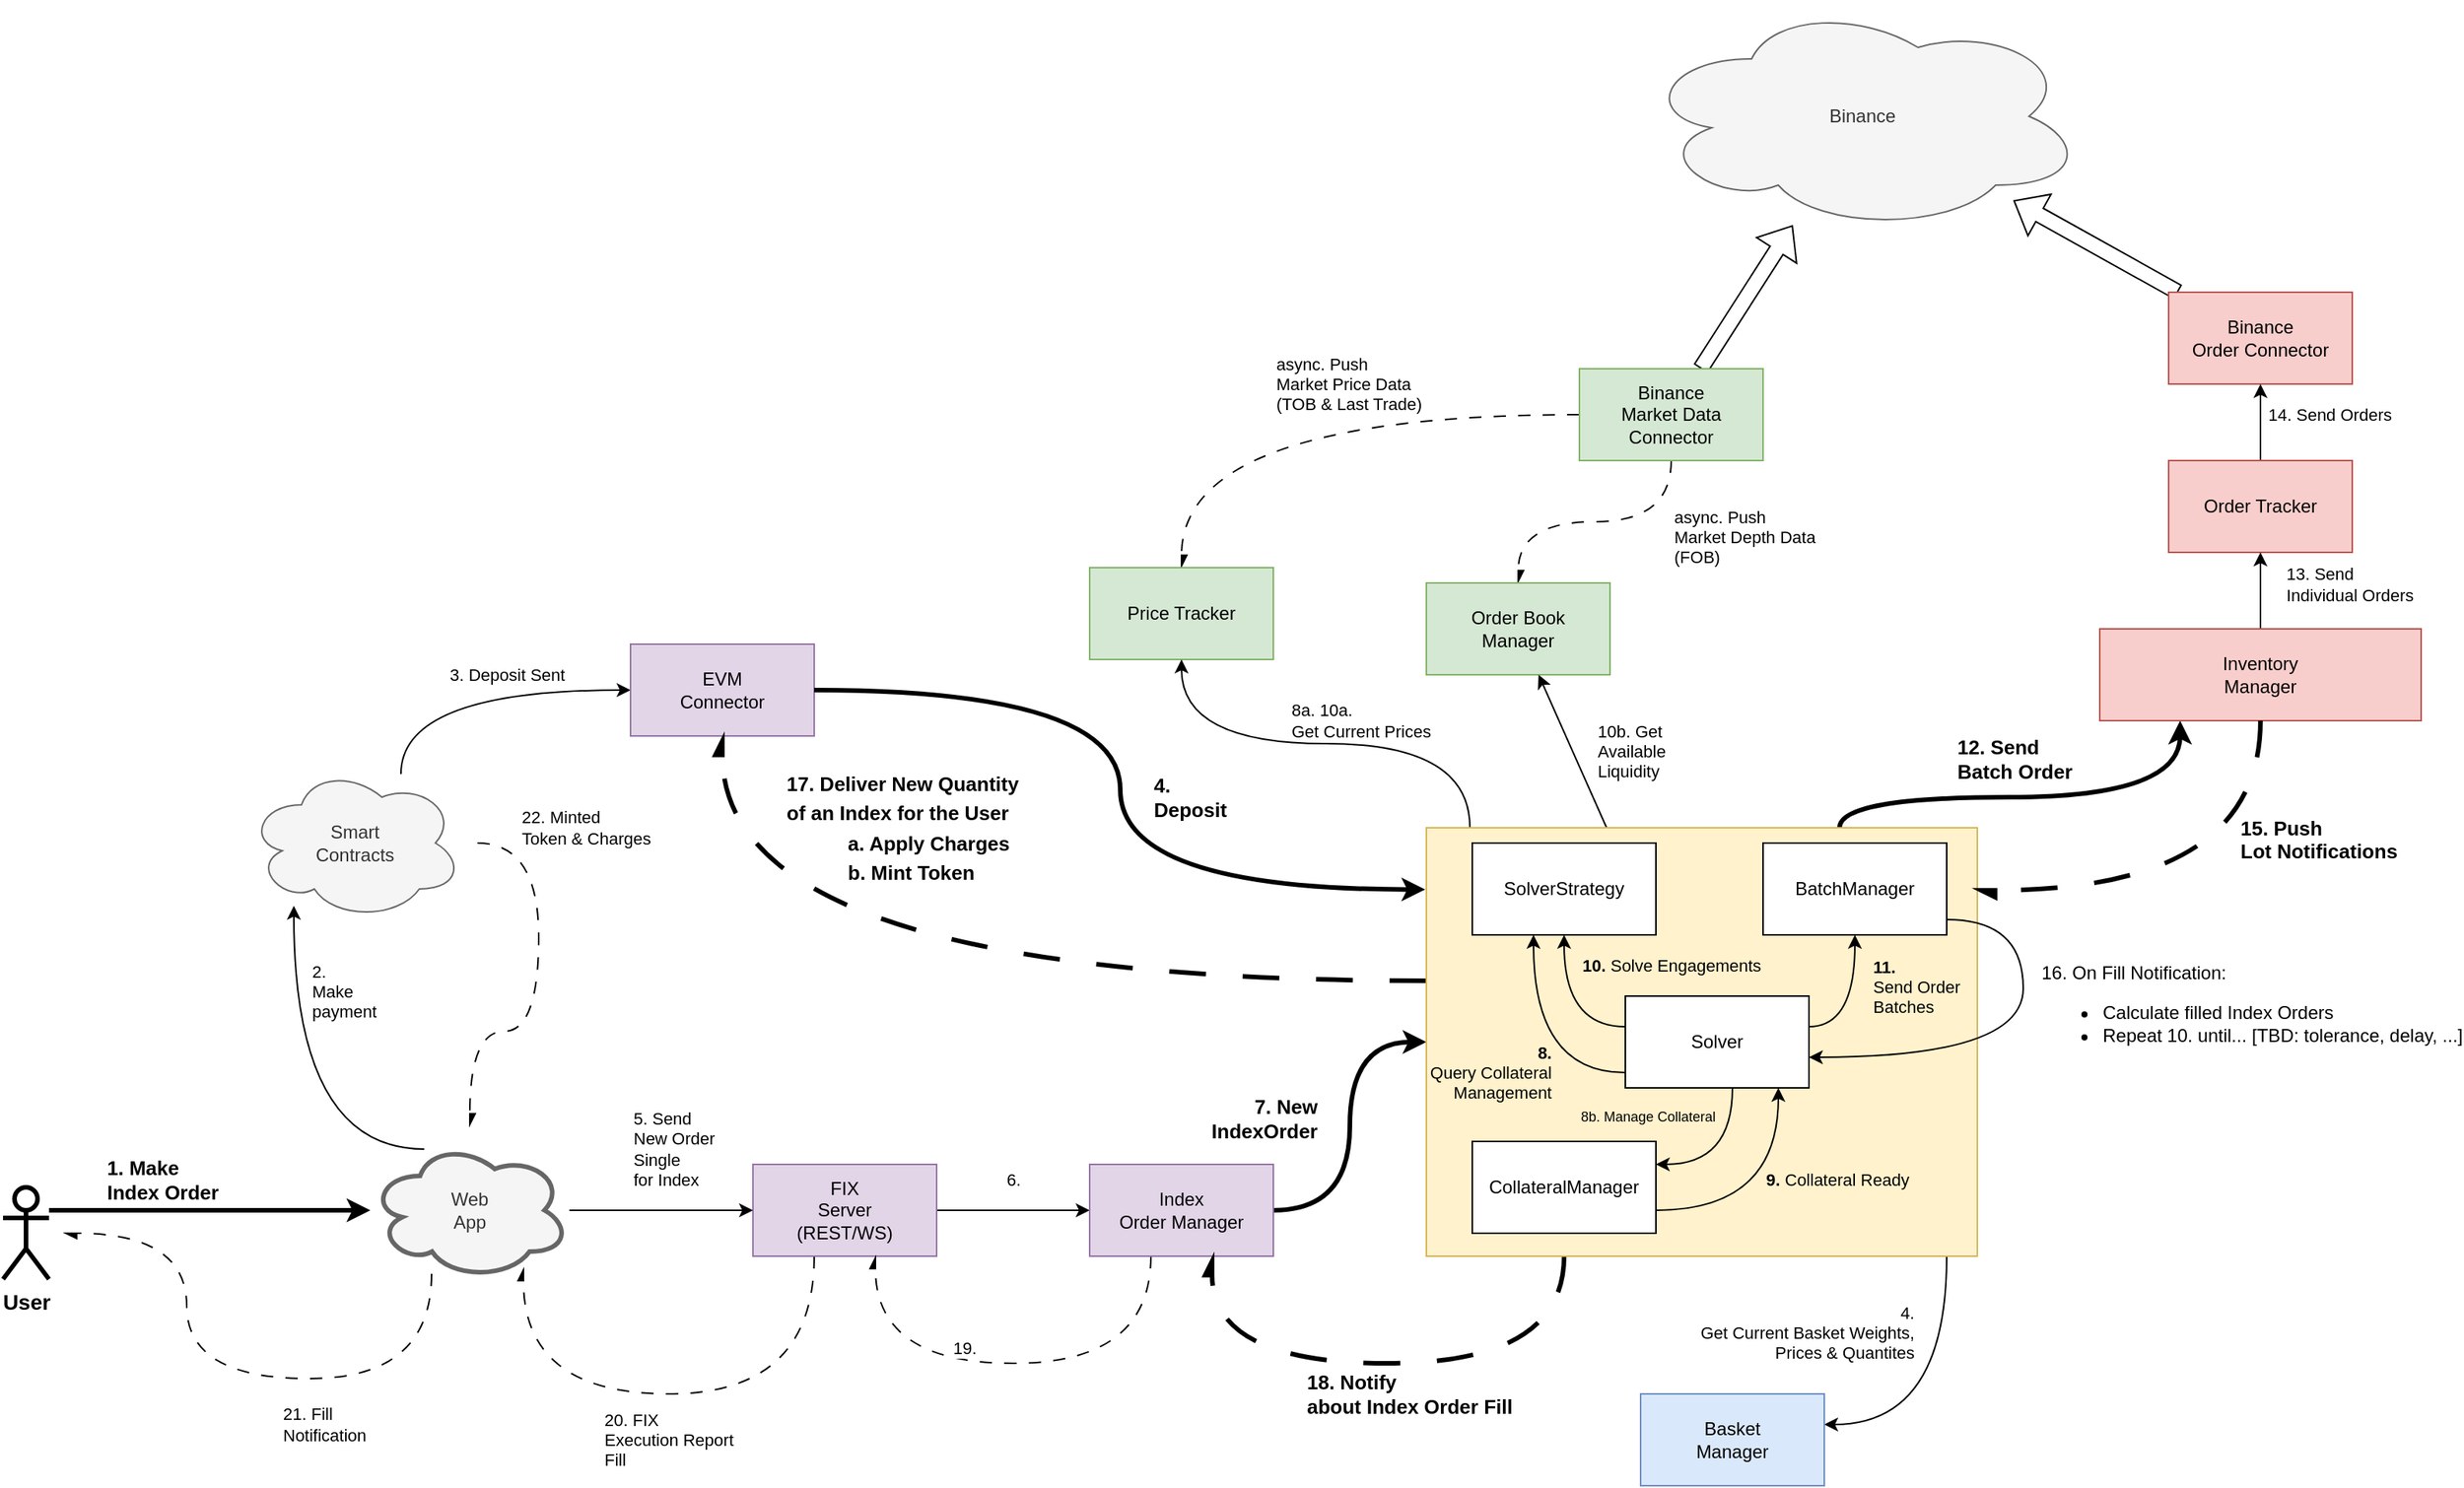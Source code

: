 <mxfile version="24.7.8">
  <diagram name="Page-1" id="jLtPJ1LHg6DGONc26ywa">
    <mxGraphModel dx="1811" dy="1802" grid="1" gridSize="10" guides="1" tooltips="1" connect="1" arrows="1" fold="1" page="1" pageScale="1" pageWidth="827" pageHeight="1169" math="0" shadow="0">
      <root>
        <mxCell id="0" />
        <mxCell id="1" parent="0" />
        <mxCell id="gHiqJzR3jGxB0aYysNz6-19" value="&lt;font style=&quot;color: rgb(0, 0, 0);&quot;&gt;20. FIX&lt;/font&gt;&lt;div style=&quot;&quot;&gt;&lt;font style=&quot;color: rgb(0, 0, 0);&quot;&gt;Execution Report&lt;/font&gt;&lt;/div&gt;&lt;div style=&quot;&quot;&gt;&lt;font style=&quot;color: rgb(0, 0, 0);&quot;&gt;Fill&lt;/font&gt;&lt;/div&gt;" style="rounded=0;orthogonalLoop=1;jettySize=auto;html=1;align=left;labelBackgroundColor=none;edgeStyle=orthogonalEdgeStyle;curved=1;dashed=1;dashPattern=8 8;endArrow=async;endFill=1;" parent="1" source="7HpykqLFBmdJ59aaJS6n-3" target="7HpykqLFBmdJ59aaJS6n-8" edge="1">
          <mxGeometry x="0.268" y="30" relative="1" as="geometry">
            <mxPoint as="offset" />
            <Array as="points">
              <mxPoint x="80" y="610" />
              <mxPoint x="-110" y="610" />
            </Array>
          </mxGeometry>
        </mxCell>
        <mxCell id="jEgSkUtQaRYWTUGTxWvG-4" value="6." style="edgeStyle=orthogonalEdgeStyle;rounded=0;orthogonalLoop=1;jettySize=auto;html=1;" parent="1" source="7HpykqLFBmdJ59aaJS6n-3" target="7HpykqLFBmdJ59aaJS6n-24" edge="1">
          <mxGeometry y="20" relative="1" as="geometry">
            <mxPoint as="offset" />
          </mxGeometry>
        </mxCell>
        <mxCell id="7HpykqLFBmdJ59aaJS6n-3" value="FIX&lt;div&gt;&lt;span style=&quot;&quot;&gt;Server&lt;/span&gt;&lt;/div&gt;&lt;div&gt;&lt;span style=&quot;&quot;&gt;(REST/WS)&lt;/span&gt;&lt;/div&gt;" style="rounded=0;whiteSpace=wrap;html=1;fillColor=#e1d5e7;strokeColor=#9673a6;labelBackgroundColor=none;" parent="1" vertex="1">
          <mxGeometry x="40" y="460" width="120" height="60" as="geometry" />
        </mxCell>
        <mxCell id="7HpykqLFBmdJ59aaJS6n-4" style="rounded=0;orthogonalLoop=1;jettySize=auto;html=1;shape=flexArrow;labelBackgroundColor=none;" parent="1" source="7HpykqLFBmdJ59aaJS6n-5" target="7HpykqLFBmdJ59aaJS6n-6" edge="1">
          <mxGeometry relative="1" as="geometry" />
        </mxCell>
        <mxCell id="gHiqJzR3jGxB0aYysNz6-6" value="async. Push&lt;div&gt;Market Price Data&lt;/div&gt;&lt;div&gt;(TOB &amp;amp; Last Trade)&lt;/div&gt;" style="edgeStyle=orthogonalEdgeStyle;rounded=0;orthogonalLoop=1;jettySize=auto;html=1;endArrow=async;endFill=1;curved=1;align=left;dashed=1;dashPattern=8 8;labelBackgroundColor=none;" parent="1" source="7HpykqLFBmdJ59aaJS6n-5" target="7HpykqLFBmdJ59aaJS6n-18" edge="1">
          <mxGeometry x="0.111" y="-20" relative="1" as="geometry">
            <mxPoint as="offset" />
          </mxGeometry>
        </mxCell>
        <mxCell id="gHiqJzR3jGxB0aYysNz6-7" value="async. Push&lt;div&gt;Market Depth Data&lt;/div&gt;&lt;div&gt;(FOB)&lt;/div&gt;" style="edgeStyle=orthogonalEdgeStyle;rounded=0;orthogonalLoop=1;jettySize=auto;html=1;endArrow=async;endFill=1;curved=1;align=left;dashed=1;dashPattern=8 8;labelBackgroundColor=none;" parent="1" source="7HpykqLFBmdJ59aaJS6n-5" target="7HpykqLFBmdJ59aaJS6n-21" edge="1">
          <mxGeometry x="-0.555" y="10" relative="1" as="geometry">
            <mxPoint as="offset" />
          </mxGeometry>
        </mxCell>
        <mxCell id="7HpykqLFBmdJ59aaJS6n-5" value="Binance&lt;div&gt;Market Data&lt;/div&gt;&lt;div&gt;Connector&lt;/div&gt;" style="rounded=0;whiteSpace=wrap;html=1;fillColor=#d5e8d4;strokeColor=#82b366;labelBackgroundColor=none;" parent="1" vertex="1">
          <mxGeometry x="580" y="-60" width="120" height="60" as="geometry" />
        </mxCell>
        <mxCell id="7HpykqLFBmdJ59aaJS6n-6" value="Binance" style="ellipse;shape=cloud;whiteSpace=wrap;html=1;fillColor=#f5f5f5;fontColor=#333333;strokeColor=#666666;labelBackgroundColor=none;" parent="1" vertex="1">
          <mxGeometry x="620" y="-300" width="290" height="150" as="geometry" />
        </mxCell>
        <mxCell id="gHiqJzR3jGxB0aYysNz6-23" value="21. Fill&lt;div&gt;Notification&lt;/div&gt;" style="edgeStyle=orthogonalEdgeStyle;rounded=0;orthogonalLoop=1;jettySize=auto;html=1;curved=1;targetPerimeterSpacing=10;align=left;dashed=1;dashPattern=8 8;endArrow=async;endFill=1;" parent="1" source="7HpykqLFBmdJ59aaJS6n-8" target="gHiqJzR3jGxB0aYysNz6-20" edge="1">
          <mxGeometry x="-0.171" y="30" relative="1" as="geometry">
            <mxPoint as="offset" />
            <Array as="points">
              <mxPoint x="-170" y="600" />
              <mxPoint x="-330" y="600" />
              <mxPoint x="-330" y="505" />
            </Array>
          </mxGeometry>
        </mxCell>
        <mxCell id="jEgSkUtQaRYWTUGTxWvG-3" value="&lt;font&gt;5. Send&lt;/font&gt;&lt;div&gt;&lt;font&gt;New Order&lt;/font&gt;&lt;/div&gt;&lt;div&gt;&lt;font&gt;Single&lt;/font&gt;&lt;/div&gt;&lt;div&gt;&lt;font&gt;for Index&lt;/font&gt;&lt;/div&gt;" style="edgeStyle=orthogonalEdgeStyle;rounded=0;orthogonalLoop=1;jettySize=auto;html=1;align=left;" parent="1" source="7HpykqLFBmdJ59aaJS6n-8" target="7HpykqLFBmdJ59aaJS6n-3" edge="1">
          <mxGeometry x="-0.333" y="40" relative="1" as="geometry">
            <mxPoint as="offset" />
          </mxGeometry>
        </mxCell>
        <mxCell id="7HpykqLFBmdJ59aaJS6n-8" value="Web&lt;div&gt;App&lt;/div&gt;" style="ellipse;shape=cloud;whiteSpace=wrap;html=1;fillColor=#f5f5f5;fontColor=#333333;strokeColor=#666666;labelBackgroundColor=none;strokeWidth=3;" parent="1" vertex="1">
          <mxGeometry x="-210" y="445" width="130" height="90" as="geometry" />
        </mxCell>
        <mxCell id="gHiqJzR3jGxB0aYysNz6-3" value="3. Deposit Sent" style="rounded=0;orthogonalLoop=1;jettySize=auto;html=1;align=left;labelBackgroundColor=none;edgeStyle=orthogonalEdgeStyle;curved=1;" parent="1" source="7HpykqLFBmdJ59aaJS6n-9" target="7HpykqLFBmdJ59aaJS6n-12" edge="1">
          <mxGeometry x="-0.172" y="10" relative="1" as="geometry">
            <Array as="points">
              <mxPoint x="-190" y="150" />
            </Array>
            <mxPoint as="offset" />
          </mxGeometry>
        </mxCell>
        <mxCell id="gHiqJzR3jGxB0aYysNz6-24" value="22. Minted&lt;div&gt;Token &amp;amp; Charges&lt;/div&gt;" style="edgeStyle=orthogonalEdgeStyle;rounded=0;orthogonalLoop=1;jettySize=auto;html=1;targetPerimeterSpacing=10;sourcePerimeterSpacing=10;curved=1;align=left;dashed=1;dashPattern=8 8;endArrow=async;endFill=1;" parent="1" source="7HpykqLFBmdJ59aaJS6n-9" target="7HpykqLFBmdJ59aaJS6n-8" edge="1">
          <mxGeometry x="-0.8" y="10" relative="1" as="geometry">
            <mxPoint as="offset" />
            <Array as="points">
              <mxPoint x="-100" y="250" />
              <mxPoint x="-100" y="373" />
              <mxPoint x="-145" y="373" />
            </Array>
          </mxGeometry>
        </mxCell>
        <mxCell id="7HpykqLFBmdJ59aaJS6n-9" value="&lt;div&gt;Smart&lt;/div&gt;&lt;div&gt;Contracts&lt;/div&gt;" style="ellipse;shape=cloud;whiteSpace=wrap;html=1;fillColor=#f5f5f5;fontColor=#333333;strokeColor=#666666;labelBackgroundColor=none;" parent="1" vertex="1">
          <mxGeometry x="-290" y="200" width="140" height="100" as="geometry" />
        </mxCell>
        <mxCell id="7HpykqLFBmdJ59aaJS6n-12" value="EVM&lt;div&gt;Connector&lt;/div&gt;" style="rounded=0;whiteSpace=wrap;html=1;fillColor=#e1d5e7;strokeColor=#9673a6;labelBackgroundColor=none;" parent="1" vertex="1">
          <mxGeometry x="-40" y="120" width="120" height="60" as="geometry" />
        </mxCell>
        <mxCell id="7HpykqLFBmdJ59aaJS6n-13" style="rounded=0;orthogonalLoop=1;jettySize=auto;html=1;shape=flexArrow;labelBackgroundColor=none;" parent="1" source="7HpykqLFBmdJ59aaJS6n-14" target="7HpykqLFBmdJ59aaJS6n-6" edge="1">
          <mxGeometry relative="1" as="geometry" />
        </mxCell>
        <mxCell id="7HpykqLFBmdJ59aaJS6n-14" value="Binance&lt;div&gt;&lt;span style=&quot;&quot;&gt;Order Connector&lt;/span&gt;&lt;br&gt;&lt;/div&gt;" style="rounded=0;whiteSpace=wrap;html=1;fillColor=#f8cecc;strokeColor=#b85450;labelBackgroundColor=none;" parent="1" vertex="1">
          <mxGeometry x="965" y="-110" width="120" height="60" as="geometry" />
        </mxCell>
        <mxCell id="7HpykqLFBmdJ59aaJS6n-15" value="14. Send Orders" style="edgeStyle=orthogonalEdgeStyle;rounded=0;orthogonalLoop=1;jettySize=auto;html=1;endArrow=classic;endFill=1;labelBackgroundColor=none;curved=1;" parent="1" source="7HpykqLFBmdJ59aaJS6n-16" target="7HpykqLFBmdJ59aaJS6n-14" edge="1">
          <mxGeometry x="0.2" y="-45" relative="1" as="geometry">
            <mxPoint as="offset" />
          </mxGeometry>
        </mxCell>
        <mxCell id="7HpykqLFBmdJ59aaJS6n-16" value="&lt;div&gt;&lt;span style=&quot;&quot;&gt;Order Tracker&lt;/span&gt;&lt;br&gt;&lt;/div&gt;" style="rounded=0;whiteSpace=wrap;html=1;fillColor=#f8cecc;strokeColor=#b85450;labelBackgroundColor=none;" parent="1" vertex="1">
          <mxGeometry x="965" width="120" height="60" as="geometry" />
        </mxCell>
        <mxCell id="7HpykqLFBmdJ59aaJS6n-18" value="&lt;div&gt;&lt;span style=&quot;&quot;&gt;Price Tracker&lt;/span&gt;&lt;br&gt;&lt;/div&gt;" style="rounded=0;whiteSpace=wrap;html=1;fillColor=#d5e8d4;strokeColor=#82b366;labelBackgroundColor=none;" parent="1" vertex="1">
          <mxGeometry x="260" y="70" width="120" height="60" as="geometry" />
        </mxCell>
        <mxCell id="7HpykqLFBmdJ59aaJS6n-21" value="&lt;div&gt;Order Book&lt;/div&gt;&lt;div&gt;Manager&lt;/div&gt;" style="rounded=0;whiteSpace=wrap;html=1;fillColor=#d5e8d4;strokeColor=#82b366;labelBackgroundColor=none;" parent="1" vertex="1">
          <mxGeometry x="480" y="80" width="120" height="60" as="geometry" />
        </mxCell>
        <mxCell id="gHiqJzR3jGxB0aYysNz6-18" value="19." style="rounded=0;orthogonalLoop=1;jettySize=auto;html=1;edgeStyle=orthogonalEdgeStyle;curved=1;dashed=1;dashPattern=8 8;endArrow=async;endFill=1;" parent="1" source="7HpykqLFBmdJ59aaJS6n-24" target="7HpykqLFBmdJ59aaJS6n-3" edge="1">
          <mxGeometry x="0.2" y="-10" relative="1" as="geometry">
            <mxPoint as="offset" />
            <Array as="points">
              <mxPoint x="300" y="590" />
              <mxPoint x="120" y="590" />
            </Array>
          </mxGeometry>
        </mxCell>
        <mxCell id="jEgSkUtQaRYWTUGTxWvG-5" value="&lt;font style=&quot;font-size: 13px;&quot;&gt;&lt;b style=&quot;&quot;&gt;7.&amp;nbsp;&lt;span style=&quot;background-color: light-dark(#ffffff, var(--ge-dark-color, #121212)); color: light-dark(rgb(0, 0, 0), rgb(255, 255, 255));&quot;&gt;New&lt;/span&gt;&lt;/b&gt;&lt;/font&gt;&lt;div&gt;&lt;font style=&quot;font-size: 13px;&quot;&gt;&lt;b style=&quot;&quot;&gt;IndexOrder&lt;/b&gt;&lt;/font&gt;&lt;/div&gt;" style="edgeStyle=orthogonalEdgeStyle;rounded=0;orthogonalLoop=1;jettySize=auto;html=1;curved=1;align=right;strokeWidth=3;" parent="1" source="7HpykqLFBmdJ59aaJS6n-24" target="7HpykqLFBmdJ59aaJS6n-34" edge="1">
          <mxGeometry x="0.048" y="20" relative="1" as="geometry">
            <mxPoint as="offset" />
          </mxGeometry>
        </mxCell>
        <mxCell id="7HpykqLFBmdJ59aaJS6n-24" value="&lt;div&gt;Index&lt;/div&gt;&lt;div&gt;Order Manager&lt;/div&gt;" style="rounded=0;whiteSpace=wrap;html=1;fillColor=#e1d5e7;strokeColor=#9673a6;labelBackgroundColor=none;" parent="1" vertex="1">
          <mxGeometry x="260" y="460" width="120" height="60" as="geometry" />
        </mxCell>
        <mxCell id="7HpykqLFBmdJ59aaJS6n-31" value="10b. Get&lt;div&gt;Available&lt;/div&gt;&lt;div&gt;Liquidity&lt;/div&gt;" style="rounded=0;orthogonalLoop=1;jettySize=auto;html=1;endArrow=classic;endFill=1;align=left;labelBackgroundColor=none;" parent="1" source="7HpykqLFBmdJ59aaJS6n-34" target="7HpykqLFBmdJ59aaJS6n-21" edge="1">
          <mxGeometry x="-0.107" y="-13" relative="1" as="geometry">
            <mxPoint as="offset" />
          </mxGeometry>
        </mxCell>
        <mxCell id="7HpykqLFBmdJ59aaJS6n-32" value="8a. 10a.&lt;div&gt;Get Current Prices&lt;/div&gt;" style="rounded=0;orthogonalLoop=1;jettySize=auto;html=1;endArrow=classic;endFill=1;align=left;edgeStyle=orthogonalEdgeStyle;curved=1;exitX=0.079;exitY=-0.001;exitDx=0;exitDy=0;exitPerimeter=0;labelBackgroundColor=none;" parent="1" source="7HpykqLFBmdJ59aaJS6n-34" target="7HpykqLFBmdJ59aaJS6n-18" edge="1">
          <mxGeometry x="0.162" y="-15" relative="1" as="geometry">
            <mxPoint as="offset" />
          </mxGeometry>
        </mxCell>
        <mxCell id="gHiqJzR3jGxB0aYysNz6-4" value="4.&lt;div&gt;Get Current Basket Weights,&lt;/div&gt;&lt;div&gt;Prices &amp;amp; Quantites&lt;/div&gt;" style="edgeStyle=orthogonalEdgeStyle;rounded=0;orthogonalLoop=1;jettySize=auto;html=1;align=right;labelBackgroundColor=none;curved=1;" parent="1" source="7HpykqLFBmdJ59aaJS6n-34" target="7HpykqLFBmdJ59aaJS6n-44" edge="1">
          <mxGeometry x="-0.474" y="-20" relative="1" as="geometry">
            <Array as="points">
              <mxPoint x="820" y="630" />
            </Array>
            <mxPoint as="offset" />
          </mxGeometry>
        </mxCell>
        <mxCell id="gHiqJzR3jGxB0aYysNz6-10" value="&lt;b&gt;&lt;font style=&quot;font-size: 13px;&quot;&gt;12. Send&lt;/font&gt;&lt;/b&gt;&lt;div&gt;&lt;b&gt;&lt;font style=&quot;font-size: 13px;&quot;&gt;Batch Order&lt;/font&gt;&lt;/b&gt;&lt;/div&gt;" style="edgeStyle=orthogonalEdgeStyle;rounded=0;orthogonalLoop=1;jettySize=auto;html=1;exitX=0.75;exitY=0;exitDx=0;exitDy=0;curved=1;entryX=0.25;entryY=1;entryDx=0;entryDy=0;align=left;labelBackgroundColor=none;strokeWidth=3;" parent="1" source="7HpykqLFBmdJ59aaJS6n-34" target="7HpykqLFBmdJ59aaJS6n-48" edge="1">
          <mxGeometry x="-0.35" y="25" relative="1" as="geometry">
            <Array as="points">
              <mxPoint x="750" y="220" />
              <mxPoint x="972" y="220" />
            </Array>
            <mxPoint as="offset" />
          </mxGeometry>
        </mxCell>
        <mxCell id="gHiqJzR3jGxB0aYysNz6-15" value="&lt;div style=&quot;line-height: 150%;&quot;&gt;&lt;font style=&quot;color: rgb(0, 0, 0); font-size: 13px; line-height: 150%;&quot;&gt;&lt;b&gt;17. Deliver&amp;nbsp;&lt;/b&gt;&lt;/font&gt;&lt;b style=&quot;font-size: 13px; background-color: transparent; line-height: 150%;&quot;&gt;New Quantity&lt;/b&gt;&lt;div&gt;&lt;font style=&quot;color: rgb(0, 0, 0); font-size: 13px; line-height: 150%;&quot;&gt;&lt;b&gt;of an Index for the User&lt;/b&gt;&lt;/font&gt;&lt;/div&gt;&lt;blockquote style=&quot;margin: 0 0 0 40px; border: none; padding: 0px;&quot;&gt;&lt;div&gt;&lt;font style=&quot;color: rgb(0, 0, 0); font-size: 13px; line-height: 150%;&quot;&gt;&lt;b&gt;a. Apply Charges&lt;/b&gt;&lt;/font&gt;&lt;/div&gt;&lt;div&gt;&lt;font style=&quot;color: rgb(0, 0, 0); font-size: 13px; line-height: 150%;&quot;&gt;&lt;b&gt;b. Mint Token&lt;/b&gt;&lt;/font&gt;&lt;/div&gt;&lt;/blockquote&gt;&lt;/div&gt;" style="edgeStyle=orthogonalEdgeStyle;rounded=0;orthogonalLoop=1;jettySize=auto;html=1;curved=1;align=left;labelBackgroundColor=none;strokeWidth=3;dashed=1;dashPattern=8 8;endArrow=async;endFill=1;" parent="1" source="7HpykqLFBmdJ59aaJS6n-34" target="7HpykqLFBmdJ59aaJS6n-12" edge="1">
          <mxGeometry x="0.806" y="-40" relative="1" as="geometry">
            <mxPoint x="480" y="340" as="sourcePoint" />
            <mxPoint x="20.043" y="210" as="targetPoint" />
            <Array as="points">
              <mxPoint x="20" y="340" />
            </Array>
            <mxPoint as="offset" />
          </mxGeometry>
        </mxCell>
        <mxCell id="gHiqJzR3jGxB0aYysNz6-16" style="edgeStyle=orthogonalEdgeStyle;rounded=0;orthogonalLoop=1;jettySize=auto;html=1;curved=1;exitX=0.25;exitY=1;exitDx=0;exitDy=0;strokeWidth=3;dashed=1;dashPattern=8 8;endArrow=async;endFill=1;" parent="1" source="7HpykqLFBmdJ59aaJS6n-34" target="7HpykqLFBmdJ59aaJS6n-24" edge="1">
          <mxGeometry relative="1" as="geometry">
            <Array as="points">
              <mxPoint x="570" y="590" />
              <mxPoint x="340" y="590" />
            </Array>
            <mxPoint x="450" y="710" as="sourcePoint" />
            <mxPoint x="290" y="750" as="targetPoint" />
          </mxGeometry>
        </mxCell>
        <mxCell id="gHiqJzR3jGxB0aYysNz6-17" value="&lt;b&gt;&lt;font style=&quot;font-size: 13px;&quot;&gt;18. Notify&lt;/font&gt;&lt;/b&gt;&lt;div&gt;&lt;b&gt;&lt;font style=&quot;font-size: 13px;&quot;&gt;about Index Order Fill&lt;/font&gt;&lt;/b&gt;&lt;/div&gt;" style="edgeLabel;html=1;align=left;verticalAlign=middle;resizable=0;points=[];labelBackgroundColor=none;" parent="gHiqJzR3jGxB0aYysNz6-16" vertex="1" connectable="0">
          <mxGeometry x="0.077" y="-3" relative="1" as="geometry">
            <mxPoint x="-41" y="23" as="offset" />
          </mxGeometry>
        </mxCell>
        <mxCell id="7HpykqLFBmdJ59aaJS6n-34" value="&lt;div&gt;Solver&lt;/div&gt;" style="rounded=0;whiteSpace=wrap;html=1;labelBackgroundColor=none;movable=1;resizable=1;rotatable=1;deletable=1;editable=1;locked=0;connectable=1;fillColor=#fff2cc;strokeColor=#d6b656;" parent="1" vertex="1">
          <mxGeometry x="480" y="240" width="360" height="280" as="geometry" />
        </mxCell>
        <mxCell id="7HpykqLFBmdJ59aaJS6n-43" value="&lt;font style=&quot;font-size: 13px;&quot;&gt;&lt;b&gt;4.&lt;/b&gt;&lt;/font&gt;&lt;div&gt;&lt;span style=&quot;font-size: 13px;&quot;&gt;&lt;b&gt;Deposit&lt;/b&gt;&lt;/span&gt;&lt;/div&gt;" style="rounded=0;orthogonalLoop=1;jettySize=auto;html=1;endArrow=classic;endFill=1;edgeStyle=orthogonalEdgeStyle;curved=1;entryX=-0.002;entryY=0.144;entryDx=0;entryDy=0;entryPerimeter=0;align=left;labelBackgroundColor=none;strokeWidth=3;" parent="1" source="7HpykqLFBmdJ59aaJS6n-12" target="7HpykqLFBmdJ59aaJS6n-34" edge="1">
          <mxGeometry x="0.02" y="20" relative="1" as="geometry">
            <mxPoint y="169" as="sourcePoint" />
            <mxPoint x="520" y="335" as="targetPoint" />
            <mxPoint as="offset" />
          </mxGeometry>
        </mxCell>
        <mxCell id="7HpykqLFBmdJ59aaJS6n-44" value="&lt;div&gt;Basket&lt;/div&gt;&lt;div&gt;Manager&lt;/div&gt;" style="rounded=0;whiteSpace=wrap;html=1;fillColor=#dae8fc;strokeColor=#6c8ebf;labelBackgroundColor=none;" parent="1" vertex="1">
          <mxGeometry x="620" y="610" width="120" height="60" as="geometry" />
        </mxCell>
        <mxCell id="gHiqJzR3jGxB0aYysNz6-11" value="&lt;font style=&quot;color: rgb(0, 0, 0);&quot;&gt;13. Send&lt;/font&gt;&lt;div&gt;&lt;font style=&quot;color: rgb(0, 0, 0);&quot;&gt;Individual Orders&lt;/font&gt;&lt;/div&gt;" style="edgeStyle=orthogonalEdgeStyle;rounded=0;orthogonalLoop=1;jettySize=auto;html=1;curved=1;align=left;" parent="1" source="7HpykqLFBmdJ59aaJS6n-48" target="7HpykqLFBmdJ59aaJS6n-16" edge="1">
          <mxGeometry x="0.181" y="-15" relative="1" as="geometry">
            <mxPoint as="offset" />
          </mxGeometry>
        </mxCell>
        <mxCell id="7HpykqLFBmdJ59aaJS6n-48" value="&lt;div&gt;Inventory&lt;/div&gt;&lt;div&gt;Manager&lt;/div&gt;" style="rounded=0;whiteSpace=wrap;html=1;fillColor=#f8cecc;strokeColor=#b85450;labelBackgroundColor=none;" parent="1" vertex="1">
          <mxGeometry x="920" y="110" width="210" height="60" as="geometry" />
        </mxCell>
        <mxCell id="gHiqJzR3jGxB0aYysNz6-2" value="&lt;font&gt;2.&lt;/font&gt;&lt;div&gt;&lt;div style=&quot;&quot;&gt;&lt;font&gt;Make&lt;/font&gt;&lt;/div&gt;&lt;div style=&quot;&quot;&gt;&lt;font&gt;payment&lt;/font&gt;&lt;/div&gt;&lt;/div&gt;" style="rounded=0;orthogonalLoop=1;jettySize=auto;html=1;align=left;labelBackgroundColor=none;edgeStyle=orthogonalEdgeStyle;curved=1;" parent="1" source="7HpykqLFBmdJ59aaJS6n-8" target="7HpykqLFBmdJ59aaJS6n-9" edge="1">
          <mxGeometry x="0.545" y="-10" relative="1" as="geometry">
            <mxPoint as="offset" />
            <mxPoint x="-240" y="450" as="sourcePoint" />
            <mxPoint x="-310" y="260" as="targetPoint" />
            <Array as="points">
              <mxPoint x="-260" y="450" />
            </Array>
          </mxGeometry>
        </mxCell>
        <mxCell id="gHiqJzR3jGxB0aYysNz6-12" style="edgeStyle=orthogonalEdgeStyle;rounded=0;orthogonalLoop=1;jettySize=auto;html=1;entryX=0.998;entryY=0.146;entryDx=0;entryDy=0;entryPerimeter=0;curved=1;exitX=0.5;exitY=1;exitDx=0;exitDy=0;labelBackgroundColor=none;strokeWidth=3;dashed=1;dashPattern=8 8;endArrow=async;endFill=1;" parent="1" source="7HpykqLFBmdJ59aaJS6n-48" target="7HpykqLFBmdJ59aaJS6n-34" edge="1">
          <mxGeometry relative="1" as="geometry" />
        </mxCell>
        <mxCell id="gHiqJzR3jGxB0aYysNz6-13" value="&lt;div&gt;&lt;b&gt;&lt;font style=&quot;font-size: 13px;&quot;&gt;&lt;br&gt;&lt;/font&gt;&lt;/b&gt;&lt;/div&gt;&lt;div&gt;&lt;b&gt;&lt;font style=&quot;font-size: 13px;&quot;&gt;15. Push&lt;/font&gt;&lt;/b&gt;&lt;/div&gt;&lt;div&gt;&lt;b&gt;&lt;font style=&quot;font-size: 13px;&quot;&gt;Lot Notifications&lt;/font&gt;&lt;/b&gt;&lt;/div&gt;" style="edgeLabel;html=1;align=left;verticalAlign=middle;resizable=0;points=[];labelBackgroundColor=none;" parent="gHiqJzR3jGxB0aYysNz6-12" vertex="1" connectable="0">
          <mxGeometry x="0.133" y="-12" relative="1" as="geometry">
            <mxPoint x="42" y="-29" as="offset" />
          </mxGeometry>
        </mxCell>
        <mxCell id="gHiqJzR3jGxB0aYysNz6-14" value="&lt;font style=&quot;font-size: 12px; color: rgb(0, 0, 0);&quot;&gt;16. On Fill Notification:&lt;/font&gt;&lt;div style=&quot;font-size: 12px;&quot;&gt;&lt;ul&gt;&lt;li&gt;Calculate filled Index Orders&lt;/li&gt;&lt;li&gt;Repeat 10. until... [TBD: tolerance, delay, ...]&lt;/li&gt;&lt;/ul&gt;&lt;/div&gt;" style="edgeStyle=orthogonalEdgeStyle;rounded=0;orthogonalLoop=1;jettySize=auto;html=1;curved=1;align=left;labelBackgroundColor=none;" parent="1" source="DKwF2Y5VO3K8G-FvhhqX-1" target="DKwF2Y5VO3K8G-FvhhqX-4" edge="1">
          <mxGeometry x="-0.212" y="10" relative="1" as="geometry">
            <mxPoint x="840" y="393" as="sourcePoint" />
            <mxPoint x="870" y="360" as="targetPoint" />
            <Array as="points">
              <mxPoint x="870" y="300" />
              <mxPoint x="870" y="390" />
            </Array>
            <mxPoint as="offset" />
          </mxGeometry>
        </mxCell>
        <mxCell id="jEgSkUtQaRYWTUGTxWvG-1" style="edgeStyle=orthogonalEdgeStyle;rounded=0;orthogonalLoop=1;jettySize=auto;html=1;curved=1;strokeWidth=3;" parent="1" source="gHiqJzR3jGxB0aYysNz6-20" target="7HpykqLFBmdJ59aaJS6n-8" edge="1">
          <mxGeometry relative="1" as="geometry">
            <Array as="points">
              <mxPoint x="-340" y="490" />
              <mxPoint x="-340" y="490" />
            </Array>
          </mxGeometry>
        </mxCell>
        <mxCell id="jEgSkUtQaRYWTUGTxWvG-2" value="&lt;font style=&quot;font-size: 13px;&quot;&gt;&lt;b style=&quot;&quot;&gt;1. Make&lt;/b&gt;&lt;/font&gt;&lt;div&gt;&lt;span style=&quot;background-color: light-dark(#ffffff, var(--ge-dark-color, #121212)); color: light-dark(rgb(0, 0, 0), rgb(255, 255, 255));&quot;&gt;&lt;b&gt;&lt;font style=&quot;font-size: 13px;&quot;&gt;Index Order&amp;nbsp;&lt;/font&gt;&lt;/b&gt;&lt;/span&gt;&lt;/div&gt;" style="edgeLabel;html=1;align=left;verticalAlign=middle;resizable=0;points=[];" parent="jEgSkUtQaRYWTUGTxWvG-1" vertex="1" connectable="0">
          <mxGeometry x="0.081" relative="1" as="geometry">
            <mxPoint x="-78" y="-20" as="offset" />
          </mxGeometry>
        </mxCell>
        <mxCell id="gHiqJzR3jGxB0aYysNz6-20" value="&lt;b&gt;&lt;font style=&quot;font-size: 14px;&quot;&gt;User&lt;/font&gt;&lt;/b&gt;" style="shape=umlActor;verticalLabelPosition=bottom;verticalAlign=top;html=1;outlineConnect=0;labelBackgroundColor=none;strokeWidth=3;" parent="1" vertex="1">
          <mxGeometry x="-450" y="475" width="30" height="60" as="geometry" />
        </mxCell>
        <mxCell id="DKwF2Y5VO3K8G-FvhhqX-1" value="&lt;div&gt;BatchManager&lt;/div&gt;" style="rounded=0;whiteSpace=wrap;html=1;labelBackgroundColor=none;" parent="1" vertex="1">
          <mxGeometry x="700" y="250" width="120" height="60" as="geometry" />
        </mxCell>
        <mxCell id="DKwF2Y5VO3K8G-FvhhqX-2" value="&lt;div&gt;SolverStrategy&lt;/div&gt;" style="rounded=0;whiteSpace=wrap;html=1;labelBackgroundColor=none;" parent="1" vertex="1">
          <mxGeometry x="510" y="250" width="120" height="60" as="geometry" />
        </mxCell>
        <mxCell id="DKwF2Y5VO3K8G-FvhhqX-9" value="&lt;font style=&quot;font-size: 11px;&quot;&gt;&lt;font style=&quot;font-size: 11px;&quot;&gt;&lt;b style=&quot;&quot;&gt;&lt;font style=&quot;font-size: 11px;&quot;&gt;9.&lt;/font&gt;&lt;/b&gt; Collateral&amp;nbsp;&lt;/font&gt;&lt;span style=&quot;background-color: initial;&quot;&gt;Ready&lt;/span&gt;&lt;/font&gt;" style="edgeStyle=orthogonalEdgeStyle;rounded=0;orthogonalLoop=1;jettySize=auto;html=1;curved=1;align=left;labelBackgroundColor=none;" parent="1" source="DKwF2Y5VO3K8G-FvhhqX-3" target="DKwF2Y5VO3K8G-FvhhqX-4" edge="1">
          <mxGeometry x="0.25" y="10" relative="1" as="geometry">
            <Array as="points">
              <mxPoint x="710" y="490" />
            </Array>
            <mxPoint as="offset" />
          </mxGeometry>
        </mxCell>
        <mxCell id="DKwF2Y5VO3K8G-FvhhqX-3" value="&lt;div&gt;CollateralManager&lt;/div&gt;" style="rounded=0;whiteSpace=wrap;html=1;labelBackgroundColor=none;" parent="1" vertex="1">
          <mxGeometry x="510" y="445" width="120" height="60" as="geometry" />
        </mxCell>
        <mxCell id="DKwF2Y5VO3K8G-FvhhqX-5" value="&lt;font style=&quot;font-size: 11px;&quot;&gt;&lt;b style=&quot;&quot;&gt;8.&lt;/b&gt;&lt;/font&gt;&lt;div style=&quot;&quot;&gt;&lt;font style=&quot;font-size: 11px;&quot;&gt;&lt;font style=&quot;font-size: 11px;&quot;&gt;Query&amp;nbsp;&lt;/font&gt;Collateral&lt;/font&gt;&lt;/div&gt;&lt;div style=&quot;&quot;&gt;&lt;font style=&quot;font-size: 11px;&quot;&gt;Management&lt;/font&gt;&lt;/div&gt;" style="edgeStyle=orthogonalEdgeStyle;rounded=0;orthogonalLoop=1;jettySize=auto;html=1;curved=1;align=right;labelBackgroundColor=none;" parent="1" source="DKwF2Y5VO3K8G-FvhhqX-4" target="DKwF2Y5VO3K8G-FvhhqX-2" edge="1">
          <mxGeometry x="-0.375" relative="1" as="geometry">
            <Array as="points">
              <mxPoint x="550" y="400" />
            </Array>
            <mxPoint as="offset" />
          </mxGeometry>
        </mxCell>
        <mxCell id="DKwF2Y5VO3K8G-FvhhqX-7" value="&lt;font style=&quot;font-size: 9px;&quot;&gt;8b.&amp;nbsp;&lt;/font&gt;&lt;span style=&quot;font-size: 9px; background-color: initial;&quot;&gt;Manage Collateral&lt;/span&gt;" style="edgeStyle=orthogonalEdgeStyle;rounded=0;orthogonalLoop=1;jettySize=auto;html=1;curved=1;align=right;labelBackgroundColor=none;" parent="1" source="DKwF2Y5VO3K8G-FvhhqX-4" target="DKwF2Y5VO3K8G-FvhhqX-3" edge="1">
          <mxGeometry x="-0.637" y="-10" relative="1" as="geometry">
            <Array as="points">
              <mxPoint x="680" y="460" />
            </Array>
            <mxPoint as="offset" />
          </mxGeometry>
        </mxCell>
        <mxCell id="DKwF2Y5VO3K8G-FvhhqX-8" value="&lt;font style=&quot;font-size: 11px;&quot;&gt;&lt;font style=&quot;font-size: 11px;&quot;&gt;&lt;b style=&quot;&quot;&gt;10.&lt;/b&gt;&lt;/font&gt;&lt;font style=&quot;font-size: 11px;&quot;&gt; Solve Engagements&lt;/font&gt;&lt;/font&gt;" style="edgeStyle=orthogonalEdgeStyle;rounded=0;orthogonalLoop=1;jettySize=auto;html=1;curved=1;align=left;labelBackgroundColor=none;" parent="1" source="DKwF2Y5VO3K8G-FvhhqX-4" target="DKwF2Y5VO3K8G-FvhhqX-2" edge="1">
          <mxGeometry x="0.6" y="-10" relative="1" as="geometry">
            <Array as="points">
              <mxPoint x="570" y="370" />
            </Array>
            <mxPoint as="offset" />
          </mxGeometry>
        </mxCell>
        <mxCell id="DKwF2Y5VO3K8G-FvhhqX-10" value="&lt;font style=&quot;font-size: 11px;&quot;&gt;&lt;b style=&quot;&quot;&gt;11.&lt;/b&gt;&lt;/font&gt;&lt;div style=&quot;&quot;&gt;&lt;font style=&quot;font-size: 11px;&quot;&gt;&lt;font style=&quot;font-size: 11px;&quot;&gt;Send&amp;nbsp;&lt;/font&gt;Order&lt;/font&gt;&lt;div style=&quot;&quot;&gt;&lt;font style=&quot;font-size: 11px;&quot;&gt;Batches&lt;/font&gt;&lt;/div&gt;&lt;/div&gt;" style="edgeStyle=orthogonalEdgeStyle;rounded=0;orthogonalLoop=1;jettySize=auto;html=1;curved=1;align=left;labelBackgroundColor=none;" parent="1" source="DKwF2Y5VO3K8G-FvhhqX-4" target="DKwF2Y5VO3K8G-FvhhqX-1" edge="1">
          <mxGeometry x="0.255" y="-10" relative="1" as="geometry">
            <Array as="points">
              <mxPoint x="760" y="370" />
            </Array>
            <mxPoint as="offset" />
          </mxGeometry>
        </mxCell>
        <mxCell id="DKwF2Y5VO3K8G-FvhhqX-4" value="&lt;div&gt;Solver&lt;/div&gt;" style="rounded=0;whiteSpace=wrap;html=1;labelBackgroundColor=none;" parent="1" vertex="1">
          <mxGeometry x="610" y="350" width="120" height="60" as="geometry" />
        </mxCell>
      </root>
    </mxGraphModel>
  </diagram>
</mxfile>
